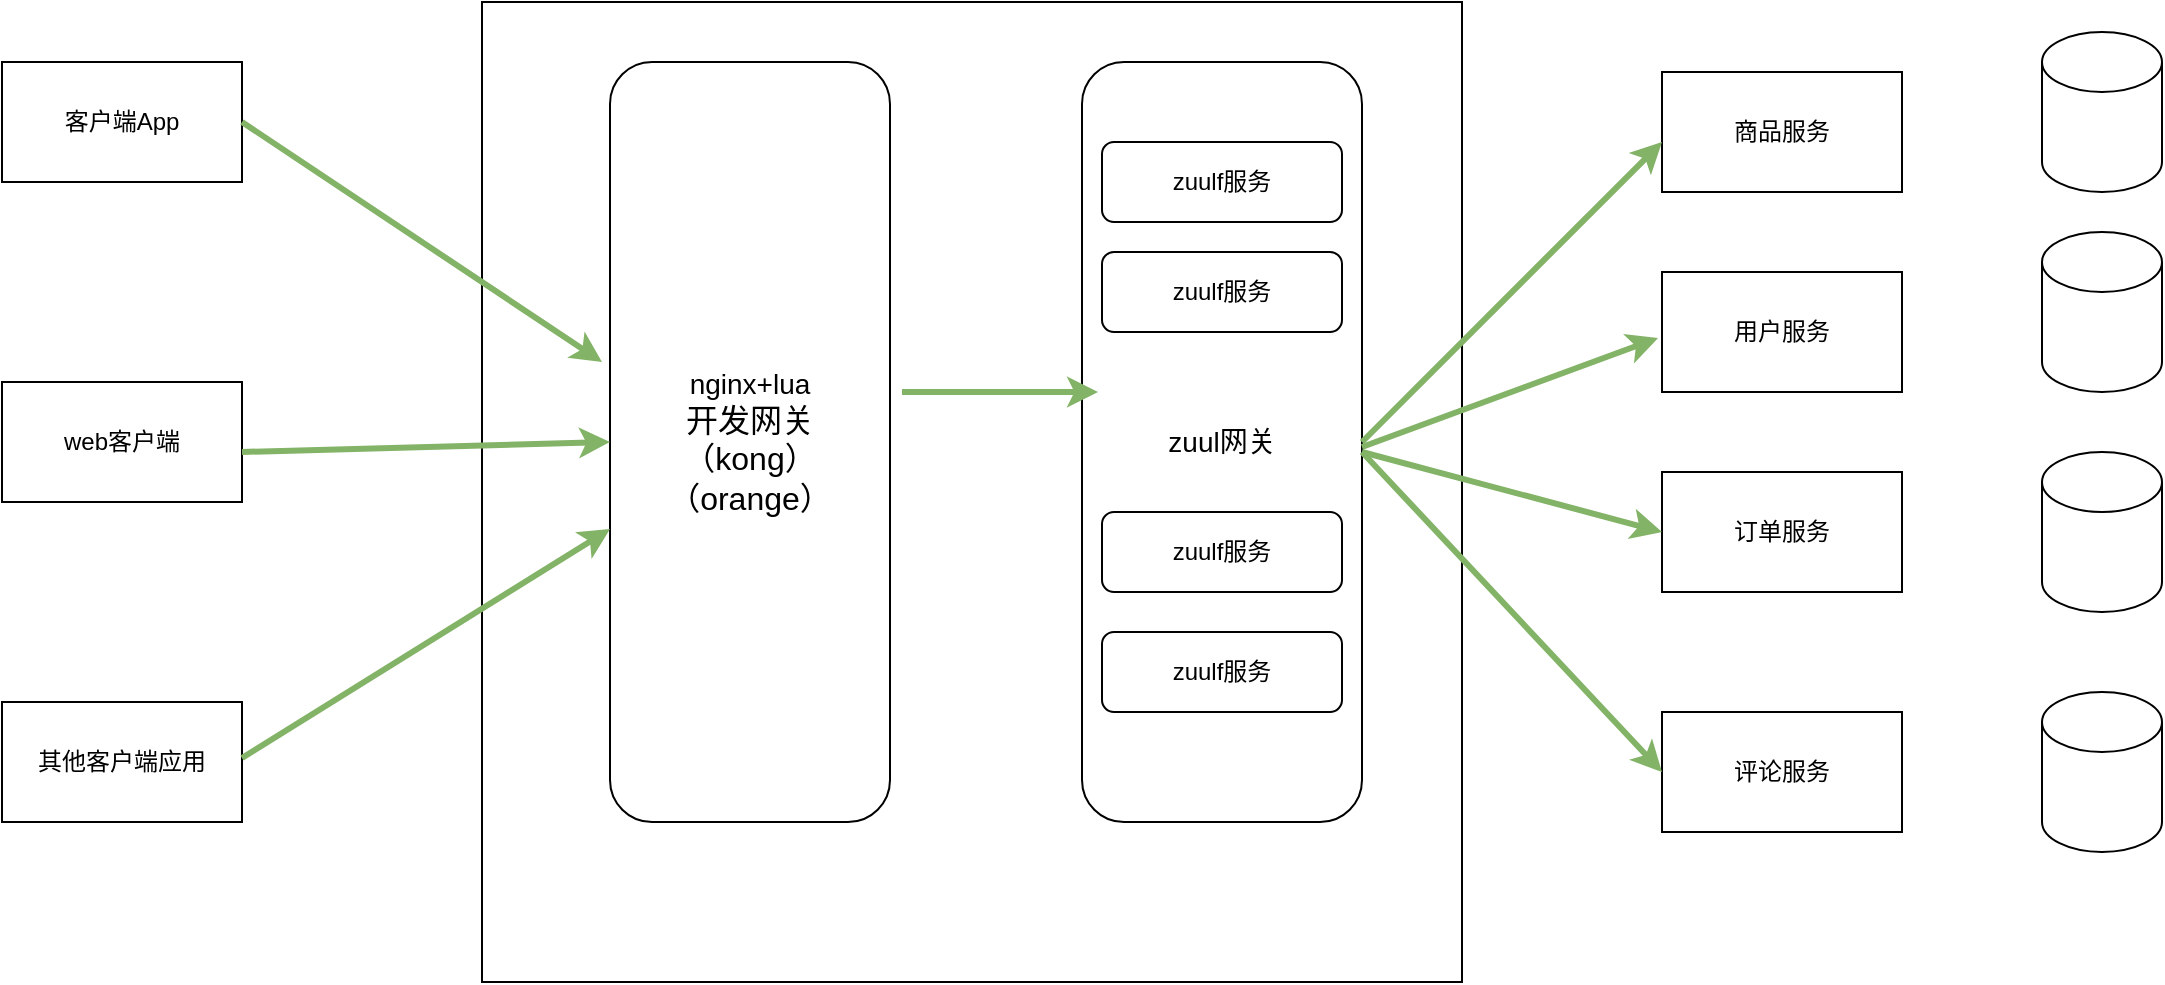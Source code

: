 <mxfile version="13.8.0" type="github">
  <diagram id="BMEock_xsjPS6rRobUuY" name="Page-1">
    <mxGraphModel dx="1131" dy="767" grid="1" gridSize="14" guides="1" tooltips="1" connect="1" arrows="1" fold="1" page="1" pageScale="1" pageWidth="827" pageHeight="1169" math="0" shadow="0">
      <root>
        <mxCell id="0" />
        <mxCell id="1" parent="0" />
        <mxCell id="3nN3ofIE8-rXYo9S0Dkr-18" value="" style="whiteSpace=wrap;html=1;aspect=fixed;" vertex="1" parent="1">
          <mxGeometry x="280" y="420" width="490" height="490" as="geometry" />
        </mxCell>
        <mxCell id="3nN3ofIE8-rXYo9S0Dkr-1" value="客户端App" style="rounded=0;whiteSpace=wrap;html=1;" vertex="1" parent="1">
          <mxGeometry x="40" y="450" width="120" height="60" as="geometry" />
        </mxCell>
        <mxCell id="3nN3ofIE8-rXYo9S0Dkr-2" value="web客户端" style="rounded=0;whiteSpace=wrap;html=1;" vertex="1" parent="1">
          <mxGeometry x="40" y="610" width="120" height="60" as="geometry" />
        </mxCell>
        <mxCell id="3nN3ofIE8-rXYo9S0Dkr-3" value="其他客户端应用" style="rounded=0;whiteSpace=wrap;html=1;" vertex="1" parent="1">
          <mxGeometry x="40" y="770" width="120" height="60" as="geometry" />
        </mxCell>
        <mxCell id="3nN3ofIE8-rXYo9S0Dkr-5" value="&lt;div&gt;&lt;font style=&quot;font-size: 14px&quot;&gt;nginx+lua&lt;/font&gt;&lt;/div&gt;&lt;div&gt;&lt;font size=&quot;3&quot;&gt;开发网关&lt;/font&gt;&lt;/div&gt;&lt;div&gt;&lt;font size=&quot;3&quot;&gt;（kong）&lt;/font&gt;&lt;/div&gt;&lt;div&gt;&lt;font size=&quot;3&quot;&gt;（orange）&lt;br&gt;&lt;/font&gt;&lt;/div&gt;" style="rounded=1;whiteSpace=wrap;html=1;" vertex="1" parent="1">
          <mxGeometry x="344" y="450" width="140" height="380" as="geometry" />
        </mxCell>
        <mxCell id="3nN3ofIE8-rXYo9S0Dkr-6" value="&lt;font style=&quot;font-size: 14px&quot;&gt;zuul网关&lt;/font&gt;" style="rounded=1;whiteSpace=wrap;html=1;" vertex="1" parent="1">
          <mxGeometry x="580" y="450" width="140" height="380" as="geometry" />
        </mxCell>
        <mxCell id="3nN3ofIE8-rXYo9S0Dkr-7" value="商品服务" style="rounded=0;whiteSpace=wrap;html=1;" vertex="1" parent="1">
          <mxGeometry x="870" y="455" width="120" height="60" as="geometry" />
        </mxCell>
        <mxCell id="3nN3ofIE8-rXYo9S0Dkr-8" value="订单服务" style="rounded=0;whiteSpace=wrap;html=1;" vertex="1" parent="1">
          <mxGeometry x="870" y="655" width="120" height="60" as="geometry" />
        </mxCell>
        <mxCell id="3nN3ofIE8-rXYo9S0Dkr-9" value="评论服务" style="rounded=0;whiteSpace=wrap;html=1;" vertex="1" parent="1">
          <mxGeometry x="870" y="775" width="120" height="60" as="geometry" />
        </mxCell>
        <mxCell id="3nN3ofIE8-rXYo9S0Dkr-10" value="" style="shape=cylinder3;whiteSpace=wrap;html=1;boundedLbl=1;backgroundOutline=1;size=15;" vertex="1" parent="1">
          <mxGeometry x="1060" y="435" width="60" height="80" as="geometry" />
        </mxCell>
        <mxCell id="3nN3ofIE8-rXYo9S0Dkr-14" value="用户服务" style="rounded=0;whiteSpace=wrap;html=1;" vertex="1" parent="1">
          <mxGeometry x="870" y="555" width="120" height="60" as="geometry" />
        </mxCell>
        <mxCell id="3nN3ofIE8-rXYo9S0Dkr-15" value="" style="shape=cylinder3;whiteSpace=wrap;html=1;boundedLbl=1;backgroundOutline=1;size=15;" vertex="1" parent="1">
          <mxGeometry x="1060" y="535" width="60" height="80" as="geometry" />
        </mxCell>
        <mxCell id="3nN3ofIE8-rXYo9S0Dkr-16" value="" style="shape=cylinder3;whiteSpace=wrap;html=1;boundedLbl=1;backgroundOutline=1;size=15;" vertex="1" parent="1">
          <mxGeometry x="1060" y="645" width="60" height="80" as="geometry" />
        </mxCell>
        <mxCell id="3nN3ofIE8-rXYo9S0Dkr-17" value="" style="shape=cylinder3;whiteSpace=wrap;html=1;boundedLbl=1;backgroundOutline=1;size=15;" vertex="1" parent="1">
          <mxGeometry x="1060" y="765" width="60" height="80" as="geometry" />
        </mxCell>
        <mxCell id="3nN3ofIE8-rXYo9S0Dkr-19" value="zuulf服务" style="rounded=1;whiteSpace=wrap;html=1;" vertex="1" parent="1">
          <mxGeometry x="590" y="490" width="120" height="40" as="geometry" />
        </mxCell>
        <mxCell id="3nN3ofIE8-rXYo9S0Dkr-24" value="zuulf服务" style="rounded=1;whiteSpace=wrap;html=1;" vertex="1" parent="1">
          <mxGeometry x="590" y="545" width="120" height="40" as="geometry" />
        </mxCell>
        <mxCell id="3nN3ofIE8-rXYo9S0Dkr-25" value="zuulf服务" style="rounded=1;whiteSpace=wrap;html=1;" vertex="1" parent="1">
          <mxGeometry x="590" y="675" width="120" height="40" as="geometry" />
        </mxCell>
        <mxCell id="3nN3ofIE8-rXYo9S0Dkr-27" value="zuulf服务" style="rounded=1;whiteSpace=wrap;html=1;" vertex="1" parent="1">
          <mxGeometry x="590" y="735" width="120" height="40" as="geometry" />
        </mxCell>
        <mxCell id="3nN3ofIE8-rXYo9S0Dkr-28" value="" style="endArrow=classic;html=1;exitX=1;exitY=0.5;exitDx=0;exitDy=0;fillColor=#d5e8d4;strokeColor=#82b366;strokeWidth=3;" edge="1" parent="1" source="3nN3ofIE8-rXYo9S0Dkr-1">
          <mxGeometry width="50" height="50" relative="1" as="geometry">
            <mxPoint x="480" y="780" as="sourcePoint" />
            <mxPoint x="340" y="600" as="targetPoint" />
          </mxGeometry>
        </mxCell>
        <mxCell id="3nN3ofIE8-rXYo9S0Dkr-29" value="" style="endArrow=classic;html=1;exitX=1;exitY=0.5;exitDx=0;exitDy=0;fillColor=#d5e8d4;strokeColor=#82b366;strokeWidth=3;entryX=0;entryY=0.5;entryDx=0;entryDy=0;" edge="1" parent="1" target="3nN3ofIE8-rXYo9S0Dkr-5">
          <mxGeometry width="50" height="50" relative="1" as="geometry">
            <mxPoint x="160" y="645" as="sourcePoint" />
            <mxPoint x="340" y="765" as="targetPoint" />
          </mxGeometry>
        </mxCell>
        <mxCell id="3nN3ofIE8-rXYo9S0Dkr-30" value="" style="endArrow=classic;html=1;exitX=1;exitY=0.5;exitDx=0;exitDy=0;fillColor=#d5e8d4;strokeColor=#82b366;strokeWidth=3;" edge="1" parent="1" target="3nN3ofIE8-rXYo9S0Dkr-5">
          <mxGeometry width="50" height="50" relative="1" as="geometry">
            <mxPoint x="160" y="798" as="sourcePoint" />
            <mxPoint x="340" y="918" as="targetPoint" />
          </mxGeometry>
        </mxCell>
        <mxCell id="3nN3ofIE8-rXYo9S0Dkr-32" value="" style="endArrow=classic;html=1;fillColor=#d5e8d4;strokeColor=#82b366;strokeWidth=3;" edge="1" parent="1">
          <mxGeometry width="50" height="50" relative="1" as="geometry">
            <mxPoint x="490" y="615" as="sourcePoint" />
            <mxPoint x="588" y="615" as="targetPoint" />
          </mxGeometry>
        </mxCell>
        <mxCell id="3nN3ofIE8-rXYo9S0Dkr-33" value="" style="endArrow=classic;html=1;exitX=1;exitY=0.5;exitDx=0;exitDy=0;fillColor=#d5e8d4;strokeColor=#82b366;strokeWidth=3;entryX=0;entryY=0.5;entryDx=0;entryDy=0;" edge="1" parent="1" source="3nN3ofIE8-rXYo9S0Dkr-6">
          <mxGeometry width="50" height="50" relative="1" as="geometry">
            <mxPoint x="686" y="495" as="sourcePoint" />
            <mxPoint x="870" y="490" as="targetPoint" />
          </mxGeometry>
        </mxCell>
        <mxCell id="3nN3ofIE8-rXYo9S0Dkr-34" value="" style="endArrow=classic;html=1;exitX=1;exitY=0.5;exitDx=0;exitDy=0;fillColor=#d5e8d4;strokeColor=#82b366;strokeWidth=3;entryX=0;entryY=0.5;entryDx=0;entryDy=0;" edge="1" parent="1" target="3nN3ofIE8-rXYo9S0Dkr-8">
          <mxGeometry width="50" height="50" relative="1" as="geometry">
            <mxPoint x="720" y="645" as="sourcePoint" />
            <mxPoint x="904" y="640" as="targetPoint" />
          </mxGeometry>
        </mxCell>
        <mxCell id="3nN3ofIE8-rXYo9S0Dkr-35" value="" style="endArrow=classic;html=1;exitX=1;exitY=0.5;exitDx=0;exitDy=0;fillColor=#d5e8d4;strokeColor=#82b366;strokeWidth=3;entryX=0;entryY=0.5;entryDx=0;entryDy=0;" edge="1" parent="1" target="3nN3ofIE8-rXYo9S0Dkr-9">
          <mxGeometry width="50" height="50" relative="1" as="geometry">
            <mxPoint x="720" y="645" as="sourcePoint" />
            <mxPoint x="904" y="640" as="targetPoint" />
          </mxGeometry>
        </mxCell>
        <mxCell id="3nN3ofIE8-rXYo9S0Dkr-36" value="" style="endArrow=classic;html=1;exitX=1;exitY=0.5;exitDx=0;exitDy=0;fillColor=#d5e8d4;strokeColor=#82b366;strokeWidth=3;" edge="1" parent="1">
          <mxGeometry width="50" height="50" relative="1" as="geometry">
            <mxPoint x="720" y="642.5" as="sourcePoint" />
            <mxPoint x="868" y="588" as="targetPoint" />
          </mxGeometry>
        </mxCell>
      </root>
    </mxGraphModel>
  </diagram>
</mxfile>
